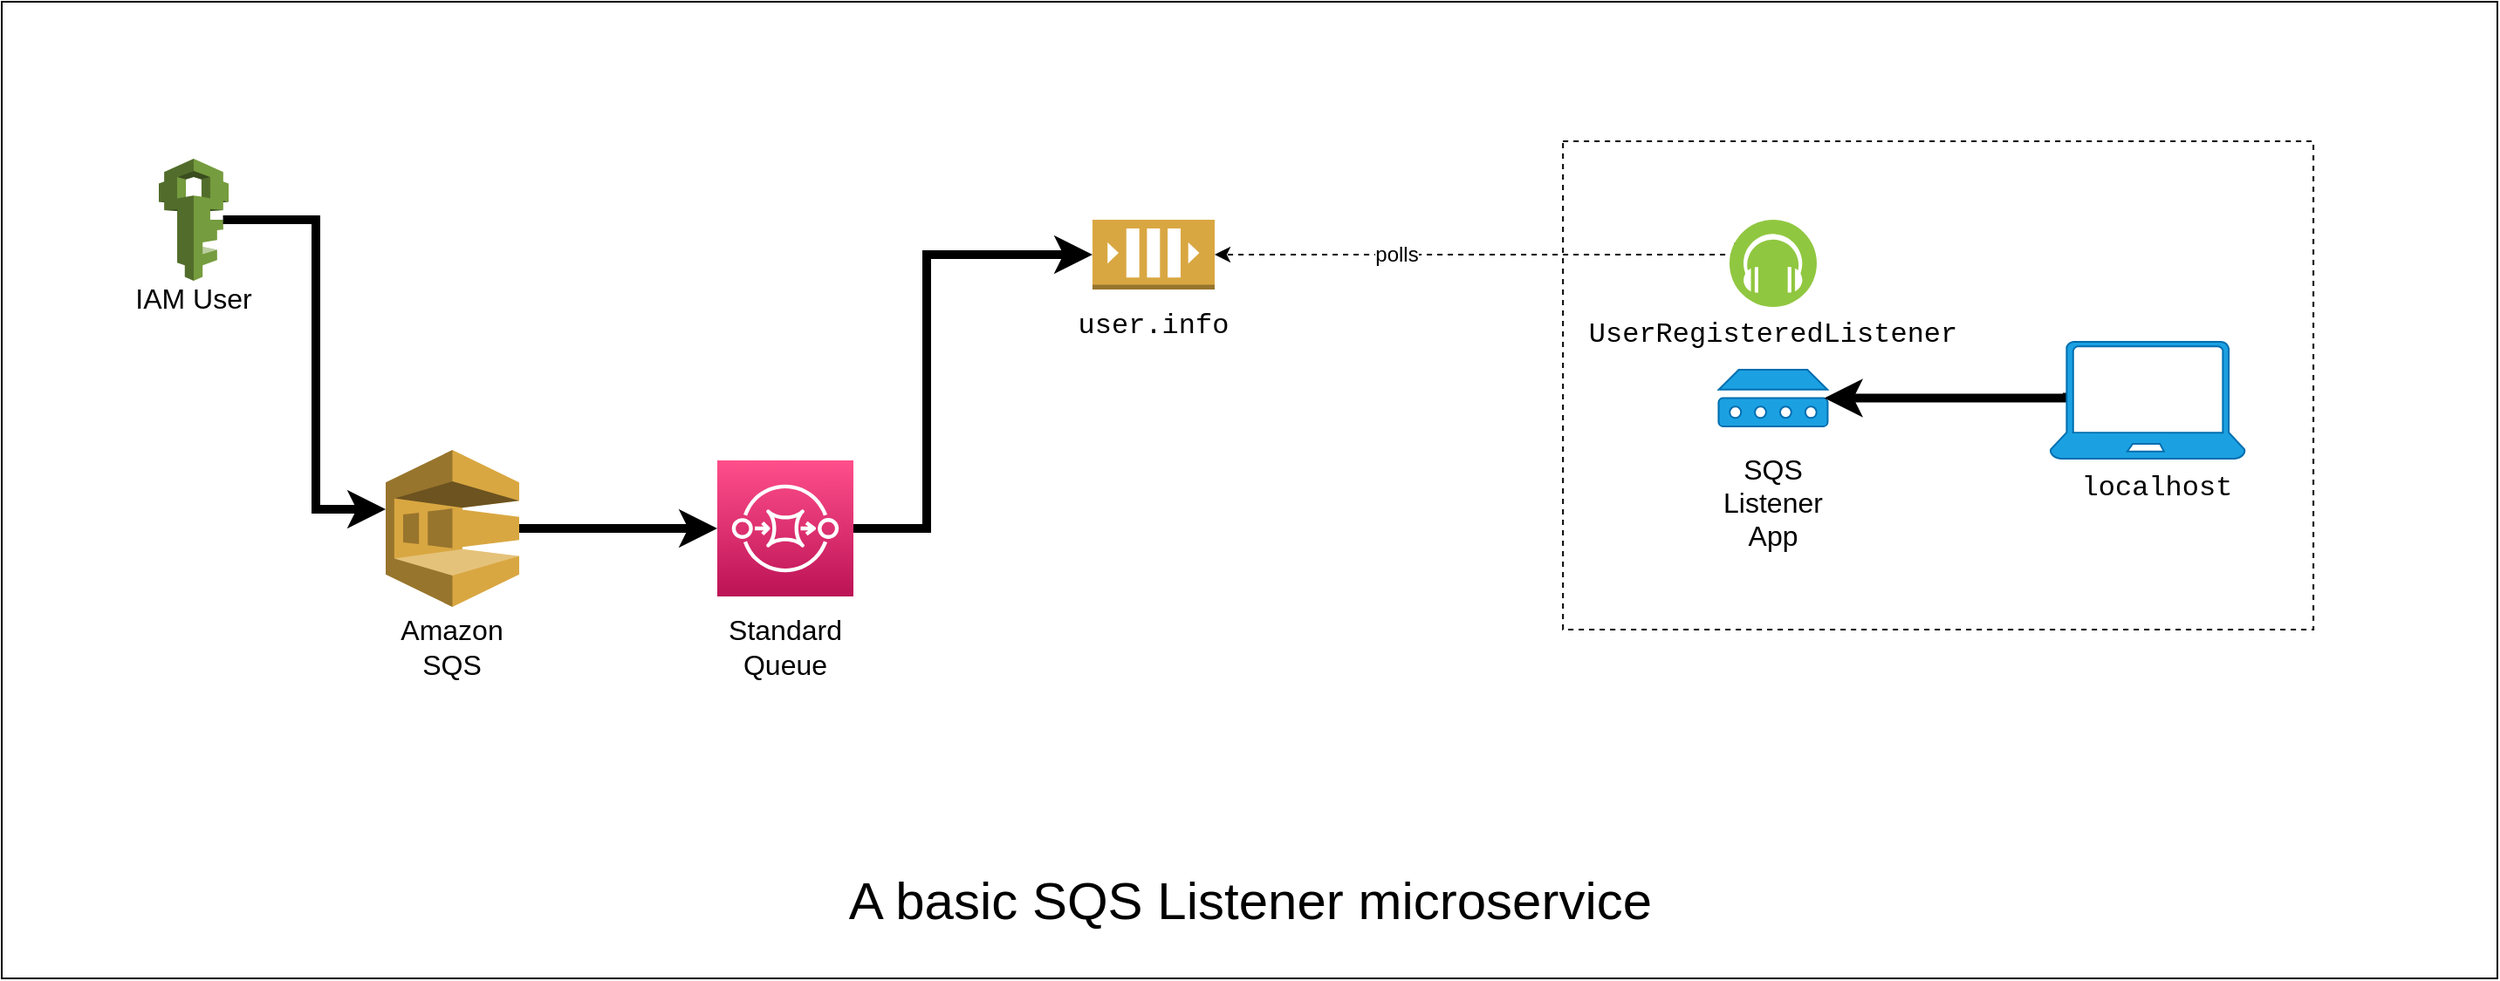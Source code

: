 <mxfile version="21.2.8" type="device">
  <diagram name="Page-1" id="3SpYFveDROckzvCCP91e">
    <mxGraphModel dx="2583" dy="1120" grid="1" gridSize="10" guides="1" tooltips="1" connect="1" arrows="1" fold="1" page="1" pageScale="1" pageWidth="850" pageHeight="1100" math="0" shadow="0">
      <root>
        <mxCell id="0" />
        <mxCell id="1" parent="0" />
        <mxCell id="Hr1K1v3xX_q02tlTiwX0-1" value="" style="rounded=0;whiteSpace=wrap;html=1;" parent="1" vertex="1">
          <mxGeometry x="-90" y="70" width="1430" height="560" as="geometry" />
        </mxCell>
        <mxCell id="Hr1K1v3xX_q02tlTiwX0-2" value="" style="outlineConnect=0;dashed=0;verticalLabelPosition=bottom;verticalAlign=top;align=center;html=1;shape=mxgraph.aws3.sqs;fillColor=#D9A741;gradientColor=none;" parent="1" vertex="1">
          <mxGeometry x="130" y="327" width="76.5" height="90" as="geometry" />
        </mxCell>
        <mxCell id="Hr1K1v3xX_q02tlTiwX0-3" value="" style="sketch=0;points=[[0,0,0],[0.25,0,0],[0.5,0,0],[0.75,0,0],[1,0,0],[0,1,0],[0.25,1,0],[0.5,1,0],[0.75,1,0],[1,1,0],[0,0.25,0],[0,0.5,0],[0,0.75,0],[1,0.25,0],[1,0.5,0],[1,0.75,0]];outlineConnect=0;fontColor=#232F3E;gradientColor=#FF4F8B;gradientDirection=north;fillColor=#BC1356;strokeColor=#ffffff;dashed=0;verticalLabelPosition=bottom;verticalAlign=top;align=center;html=1;fontSize=12;fontStyle=0;aspect=fixed;shape=mxgraph.aws4.resourceIcon;resIcon=mxgraph.aws4.sqs;" parent="1" vertex="1">
          <mxGeometry x="320" y="333" width="78" height="78" as="geometry" />
        </mxCell>
        <mxCell id="Hr1K1v3xX_q02tlTiwX0-4" value="" style="outlineConnect=0;dashed=0;verticalLabelPosition=bottom;verticalAlign=top;align=center;html=1;shape=mxgraph.aws3.queue;fillColor=#D9A741;gradientColor=none;" parent="1" vertex="1">
          <mxGeometry x="535" y="195" width="70" height="40" as="geometry" />
        </mxCell>
        <mxCell id="Hr1K1v3xX_q02tlTiwX0-9" value="" style="outlineConnect=0;dashed=0;verticalLabelPosition=bottom;verticalAlign=top;align=center;html=1;shape=mxgraph.aws3.iam;fillColor=#759C3E;gradientColor=none;" parent="1" vertex="1">
          <mxGeometry y="160" width="40" height="70" as="geometry" />
        </mxCell>
        <mxCell id="Hr1K1v3xX_q02tlTiwX0-12" style="edgeStyle=orthogonalEdgeStyle;rounded=0;orthogonalLoop=1;jettySize=auto;html=1;exitX=0.92;exitY=0.5;exitDx=0;exitDy=0;exitPerimeter=0;strokeWidth=5;" parent="1" source="Hr1K1v3xX_q02tlTiwX0-9" target="Hr1K1v3xX_q02tlTiwX0-2" edge="1">
          <mxGeometry relative="1" as="geometry">
            <mxPoint x="177" y="359" as="sourcePoint" />
            <mxPoint x="30" y="361" as="targetPoint" />
            <Array as="points">
              <mxPoint x="90" y="195" />
              <mxPoint x="90" y="361" />
            </Array>
          </mxGeometry>
        </mxCell>
        <mxCell id="Hr1K1v3xX_q02tlTiwX0-14" style="edgeStyle=orthogonalEdgeStyle;rounded=0;orthogonalLoop=1;jettySize=auto;html=1;exitX=1;exitY=0.5;exitDx=0;exitDy=0;exitPerimeter=0;strokeWidth=5;entryX=0;entryY=0.5;entryDx=0;entryDy=0;entryPerimeter=0;" parent="1" source="Hr1K1v3xX_q02tlTiwX0-2" target="Hr1K1v3xX_q02tlTiwX0-3" edge="1">
          <mxGeometry relative="1" as="geometry">
            <mxPoint x="250" y="384" as="sourcePoint" />
            <mxPoint x="343" y="550" as="targetPoint" />
            <Array as="points">
              <mxPoint x="290" y="372" />
              <mxPoint x="290" y="372" />
            </Array>
          </mxGeometry>
        </mxCell>
        <mxCell id="Hr1K1v3xX_q02tlTiwX0-15" style="edgeStyle=orthogonalEdgeStyle;rounded=0;orthogonalLoop=1;jettySize=auto;html=1;exitX=1;exitY=0.5;exitDx=0;exitDy=0;exitPerimeter=0;strokeWidth=5;entryX=0;entryY=0.5;entryDx=0;entryDy=0;entryPerimeter=0;" parent="1" source="Hr1K1v3xX_q02tlTiwX0-3" target="Hr1K1v3xX_q02tlTiwX0-4" edge="1">
          <mxGeometry relative="1" as="geometry">
            <mxPoint x="217" y="382" as="sourcePoint" />
            <mxPoint x="330" y="382" as="targetPoint" />
            <Array as="points">
              <mxPoint x="440" y="372" />
              <mxPoint x="440" y="215" />
            </Array>
          </mxGeometry>
        </mxCell>
        <mxCell id="Hr1K1v3xX_q02tlTiwX0-17" value="&lt;font style=&quot;font-size: 16px;&quot;&gt;IAM User&lt;/font&gt;" style="text;html=1;strokeColor=none;fillColor=none;align=center;verticalAlign=middle;whiteSpace=wrap;rounded=0;" parent="1" vertex="1">
          <mxGeometry x="-15" y="230" width="70" height="20" as="geometry" />
        </mxCell>
        <mxCell id="Hr1K1v3xX_q02tlTiwX0-18" value="&lt;span style=&quot;font-size: 16px;&quot;&gt;Amazon SQS&lt;br&gt;&lt;/span&gt;" style="text;html=1;strokeColor=none;fillColor=none;align=center;verticalAlign=middle;whiteSpace=wrap;rounded=0;" parent="1" vertex="1">
          <mxGeometry x="133.25" y="430" width="70" height="20" as="geometry" />
        </mxCell>
        <mxCell id="Hr1K1v3xX_q02tlTiwX0-20" value="&lt;span style=&quot;font-size: 16px;&quot;&gt;Standard Queue&lt;br&gt;&lt;/span&gt;" style="text;html=1;strokeColor=none;fillColor=none;align=center;verticalAlign=middle;whiteSpace=wrap;rounded=0;" parent="1" vertex="1">
          <mxGeometry x="324" y="430" width="70" height="20" as="geometry" />
        </mxCell>
        <mxCell id="Hr1K1v3xX_q02tlTiwX0-23" value="&lt;span style=&quot;font-size: 16px;&quot;&gt;&lt;br&gt;&lt;/span&gt;" style="text;html=1;strokeColor=none;fillColor=none;align=center;verticalAlign=middle;whiteSpace=wrap;rounded=0;" parent="1" vertex="1">
          <mxGeometry x="792.5" y="150" width="70" height="30" as="geometry" />
        </mxCell>
        <mxCell id="Hr1K1v3xX_q02tlTiwX0-26" value="&lt;span style=&quot;font-size: 16px;&quot;&gt;&lt;font face=&quot;Courier New&quot;&gt;user.info&lt;/font&gt;&lt;br&gt;&lt;/span&gt;" style="text;html=1;strokeColor=none;fillColor=none;align=center;verticalAlign=middle;whiteSpace=wrap;rounded=0;" parent="1" vertex="1">
          <mxGeometry x="535" y="240" width="70" height="30" as="geometry" />
        </mxCell>
        <mxCell id="Hr1K1v3xX_q02tlTiwX0-31" style="edgeStyle=orthogonalEdgeStyle;rounded=0;orthogonalLoop=1;jettySize=auto;html=1;exitX=0;exitY=0.25;exitDx=0;exitDy=0;entryX=1;entryY=0.5;entryDx=0;entryDy=0;entryPerimeter=0;dashed=1;" parent="1" source="Hr1K1v3xX_q02tlTiwX0-16" target="Hr1K1v3xX_q02tlTiwX0-4" edge="1">
          <mxGeometry relative="1" as="geometry">
            <Array as="points">
              <mxPoint x="912" y="215" />
            </Array>
          </mxGeometry>
        </mxCell>
        <mxCell id="Hr1K1v3xX_q02tlTiwX0-32" value="&lt;font style=&quot;font-size: 12px;&quot;&gt;polls&lt;/font&gt;" style="edgeLabel;html=1;align=center;verticalAlign=middle;resizable=0;points=[];" parent="Hr1K1v3xX_q02tlTiwX0-31" vertex="1" connectable="0">
          <mxGeometry x="0.221" y="2" relative="1" as="geometry">
            <mxPoint x="-22" y="-2" as="offset" />
          </mxGeometry>
        </mxCell>
        <mxCell id="Hr1K1v3xX_q02tlTiwX0-30" value="" style="group" parent="1" vertex="1" connectable="0">
          <mxGeometry x="890" y="195" width="344.59" height="235" as="geometry" />
        </mxCell>
        <mxCell id="Hr1K1v3xX_q02tlTiwX0-5" value="" style="sketch=0;aspect=fixed;pointerEvents=1;shadow=0;dashed=0;html=1;strokeColor=#006EAF;labelPosition=center;verticalLabelPosition=bottom;verticalAlign=top;align=center;fillColor=#1ba1e2;shape=mxgraph.mscae.enterprise.device;fontColor=#ffffff;" parent="Hr1K1v3xX_q02tlTiwX0-30" vertex="1">
          <mxGeometry x="3.75" y="86" width="62.5" height="32.5" as="geometry" />
        </mxCell>
        <mxCell id="Hr1K1v3xX_q02tlTiwX0-7" style="edgeStyle=orthogonalEdgeStyle;rounded=0;orthogonalLoop=1;jettySize=auto;html=1;entryX=0.97;entryY=0.5;entryDx=0;entryDy=0;entryPerimeter=0;exitX=0.087;exitY=0.437;exitDx=0;exitDy=0;exitPerimeter=0;strokeWidth=5;" parent="Hr1K1v3xX_q02tlTiwX0-30" source="Hr1K1v3xX_q02tlTiwX0-6" target="Hr1K1v3xX_q02tlTiwX0-5" edge="1">
          <mxGeometry relative="1" as="geometry">
            <mxPoint x="13.75" y="111" as="targetPoint" />
            <Array as="points">
              <mxPoint x="203.75" y="102" />
            </Array>
          </mxGeometry>
        </mxCell>
        <mxCell id="Hr1K1v3xX_q02tlTiwX0-6" value="" style="sketch=0;aspect=fixed;pointerEvents=1;shadow=0;dashed=0;html=1;strokeColor=#006EAF;labelPosition=center;verticalLabelPosition=bottom;verticalAlign=top;align=center;fillColor=#1ba1e2;shape=mxgraph.azure.laptop;fontColor=#ffffff;" parent="Hr1K1v3xX_q02tlTiwX0-30" vertex="1">
          <mxGeometry x="193.75" y="70" width="111.67" height="67" as="geometry" />
        </mxCell>
        <mxCell id="Hr1K1v3xX_q02tlTiwX0-16" value="" style="image;aspect=fixed;perimeter=ellipsePerimeter;html=1;align=center;shadow=0;dashed=0;fontColor=#4277BB;labelBackgroundColor=default;fontSize=12;spacingTop=3;image=img/lib/ibm/blockchain/event_listener.svg;" parent="Hr1K1v3xX_q02tlTiwX0-30" vertex="1">
          <mxGeometry x="10" width="50" height="50" as="geometry" />
        </mxCell>
        <mxCell id="Hr1K1v3xX_q02tlTiwX0-22" value="&lt;span style=&quot;font-size: 16px;&quot;&gt;SQS Listener App&lt;br&gt;&lt;/span&gt;" style="text;html=1;strokeColor=none;fillColor=none;align=center;verticalAlign=middle;whiteSpace=wrap;rounded=0;" parent="Hr1K1v3xX_q02tlTiwX0-30" vertex="1">
          <mxGeometry y="147" width="70" height="30" as="geometry" />
        </mxCell>
        <mxCell id="Hr1K1v3xX_q02tlTiwX0-25" value="&lt;span style=&quot;font-size: 16px;&quot;&gt;&lt;font face=&quot;Courier New&quot;&gt;UserRegisteredListener&lt;/font&gt;&lt;br&gt;&lt;/span&gt;" style="text;html=1;strokeColor=none;fillColor=none;align=center;verticalAlign=middle;whiteSpace=wrap;rounded=0;" parent="Hr1K1v3xX_q02tlTiwX0-30" vertex="1">
          <mxGeometry y="50" width="70" height="30" as="geometry" />
        </mxCell>
        <mxCell id="KpPitgTN25XkhAGC1yuc-4" value="" style="rounded=0;whiteSpace=wrap;html=1;fillColor=none;dashed=1;" vertex="1" parent="Hr1K1v3xX_q02tlTiwX0-30">
          <mxGeometry x="-85.41" y="-45" width="430" height="280" as="geometry" />
        </mxCell>
        <mxCell id="KpPitgTN25XkhAGC1yuc-5" value="&lt;span style=&quot;font-size: 16px;&quot;&gt;&lt;font face=&quot;Courier New&quot;&gt;localhost&lt;/font&gt;&lt;br&gt;&lt;/span&gt;" style="text;html=1;strokeColor=none;fillColor=none;align=center;verticalAlign=middle;whiteSpace=wrap;rounded=0;" vertex="1" parent="1">
          <mxGeometry x="1100" y="333" width="90" height="30" as="geometry" />
        </mxCell>
        <mxCell id="KpPitgTN25XkhAGC1yuc-7" value="&lt;font style=&quot;font-size: 30px;&quot;&gt;A basic SQS Listener microservice&lt;/font&gt;" style="text;html=1;strokeColor=none;fillColor=none;align=center;verticalAlign=middle;whiteSpace=wrap;rounded=0;" vertex="1" parent="1">
          <mxGeometry x="387.5" y="570" width="475" height="30" as="geometry" />
        </mxCell>
      </root>
    </mxGraphModel>
  </diagram>
</mxfile>
